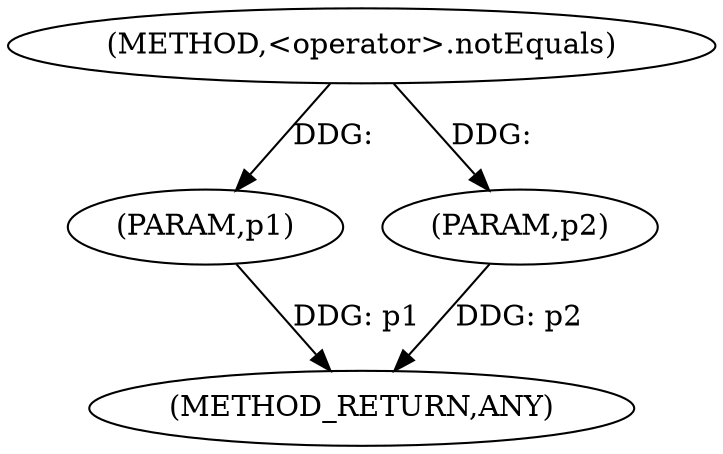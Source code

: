 
digraph "&lt;operator&gt;.notEquals" {  

"2080" [label = "(METHOD,&lt;operator&gt;.notEquals)" ]

"2084" [label = "(METHOD_RETURN,ANY)" ]

"2081" [label = "(PARAM,p1)" ]

"2082" [label = "(PARAM,p2)" ]

  "2081" -> "2084"  [ label = "DDG: p1"] 

  "2082" -> "2084"  [ label = "DDG: p2"] 

  "2080" -> "2081"  [ label = "DDG: "] 

  "2080" -> "2082"  [ label = "DDG: "] 

}